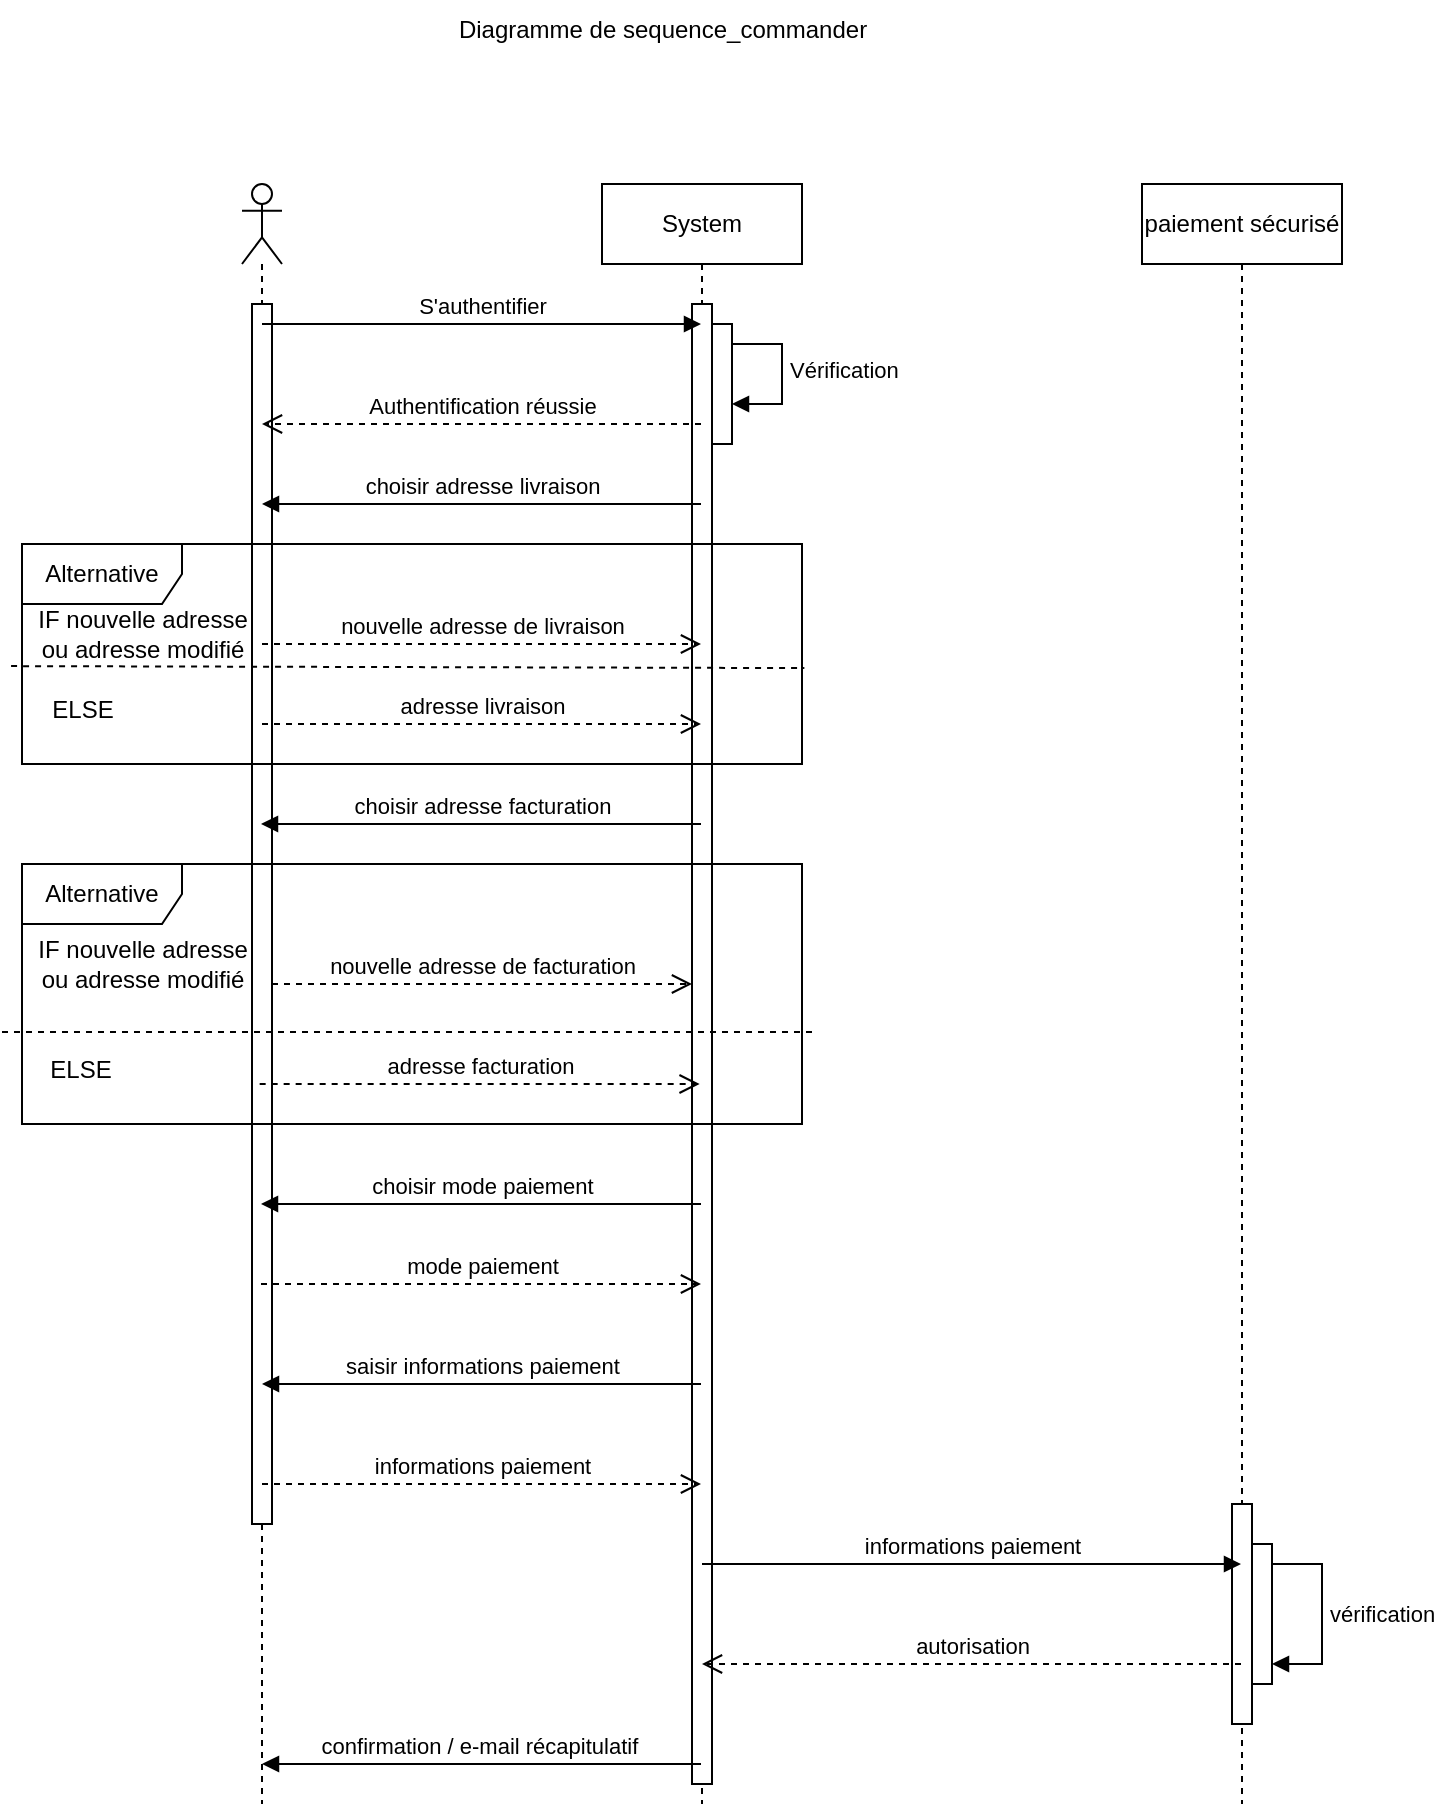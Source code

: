 <mxfile version="21.7.5" type="device">
  <diagram name="Page-1" id="2YBvvXClWsGukQMizWep">
    <mxGraphModel dx="2524" dy="1970" grid="1" gridSize="10" guides="1" tooltips="1" connect="1" arrows="1" fold="1" page="1" pageScale="1" pageWidth="850" pageHeight="1100" math="0" shadow="0">
      <root>
        <mxCell id="0" />
        <mxCell id="1" parent="0" />
        <mxCell id="JWJZoj7f2KtCbUOrZRci-18" value="" style="shape=umlLifeline;perimeter=lifelinePerimeter;whiteSpace=wrap;html=1;container=1;dropTarget=0;collapsible=0;recursiveResize=0;outlineConnect=0;portConstraint=eastwest;newEdgeStyle={&quot;curved&quot;:0,&quot;rounded&quot;:0};participant=umlActor;" parent="1" vertex="1">
          <mxGeometry x="-630" y="-968" width="20" height="810" as="geometry" />
        </mxCell>
        <mxCell id="JWJZoj7f2KtCbUOrZRci-37" value="" style="html=1;points=[[0,0,0,0,5],[0,1,0,0,-5],[1,0,0,0,5],[1,1,0,0,-5]];perimeter=orthogonalPerimeter;outlineConnect=0;targetShapes=umlLifeline;portConstraint=eastwest;newEdgeStyle={&quot;curved&quot;:0,&quot;rounded&quot;:0};" parent="JWJZoj7f2KtCbUOrZRci-18" vertex="1">
          <mxGeometry x="5" y="60" width="10" height="610" as="geometry" />
        </mxCell>
        <mxCell id="JWJZoj7f2KtCbUOrZRci-19" value="System" style="shape=umlLifeline;perimeter=lifelinePerimeter;whiteSpace=wrap;html=1;container=1;dropTarget=0;collapsible=0;recursiveResize=0;outlineConnect=0;portConstraint=eastwest;newEdgeStyle={&quot;curved&quot;:0,&quot;rounded&quot;:0};" parent="1" vertex="1">
          <mxGeometry x="-450" y="-968" width="100" height="810" as="geometry" />
        </mxCell>
        <mxCell id="JWJZoj7f2KtCbUOrZRci-38" value="" style="html=1;points=[[0,0,0,0,5],[0,1,0,0,-5],[1,0,0,0,5],[1,1,0,0,-5]];perimeter=orthogonalPerimeter;outlineConnect=0;targetShapes=umlLifeline;portConstraint=eastwest;newEdgeStyle={&quot;curved&quot;:0,&quot;rounded&quot;:0};" parent="JWJZoj7f2KtCbUOrZRci-19" vertex="1">
          <mxGeometry x="45" y="60" width="10" height="740" as="geometry" />
        </mxCell>
        <mxCell id="JWJZoj7f2KtCbUOrZRci-39" value="" style="html=1;points=[[0,0,0,0,5],[0,1,0,0,-5],[1,0,0,0,5],[1,1,0,0,-5]];perimeter=orthogonalPerimeter;outlineConnect=0;targetShapes=umlLifeline;portConstraint=eastwest;newEdgeStyle={&quot;curved&quot;:0,&quot;rounded&quot;:0};" parent="JWJZoj7f2KtCbUOrZRci-19" vertex="1">
          <mxGeometry x="55" y="70" width="10" height="60" as="geometry" />
        </mxCell>
        <mxCell id="JWJZoj7f2KtCbUOrZRci-40" value="Vérification" style="html=1;align=left;spacingLeft=2;endArrow=block;rounded=0;edgeStyle=orthogonalEdgeStyle;curved=0;rounded=0;exitX=1;exitY=0;exitDx=0;exitDy=5;exitPerimeter=0;" parent="JWJZoj7f2KtCbUOrZRci-19" source="JWJZoj7f2KtCbUOrZRci-39" target="JWJZoj7f2KtCbUOrZRci-39" edge="1">
          <mxGeometry relative="1" as="geometry">
            <mxPoint x="70" y="90" as="sourcePoint" />
            <Array as="points">
              <mxPoint x="65" y="80" />
              <mxPoint x="90" y="80" />
              <mxPoint x="90" y="110" />
            </Array>
          </mxGeometry>
        </mxCell>
        <mxCell id="JWJZoj7f2KtCbUOrZRci-23" value="S&#39;authentifier" style="html=1;verticalAlign=bottom;endArrow=block;curved=0;rounded=0;" parent="1" source="JWJZoj7f2KtCbUOrZRci-18" target="JWJZoj7f2KtCbUOrZRci-19" edge="1">
          <mxGeometry width="80" relative="1" as="geometry">
            <mxPoint x="-30" y="-618" as="sourcePoint" />
            <mxPoint x="50" y="-618" as="targetPoint" />
            <Array as="points">
              <mxPoint x="-520" y="-898" />
            </Array>
          </mxGeometry>
        </mxCell>
        <mxCell id="JWJZoj7f2KtCbUOrZRci-25" value="Authentification réussie" style="html=1;verticalAlign=bottom;endArrow=open;dashed=1;endSize=8;curved=0;rounded=0;" parent="1" source="JWJZoj7f2KtCbUOrZRci-19" target="JWJZoj7f2KtCbUOrZRci-18" edge="1">
          <mxGeometry relative="1" as="geometry">
            <mxPoint x="50" y="-618" as="sourcePoint" />
            <mxPoint x="-30" y="-618" as="targetPoint" />
            <Array as="points">
              <mxPoint x="-500" y="-848" />
            </Array>
          </mxGeometry>
        </mxCell>
        <mxCell id="JWJZoj7f2KtCbUOrZRci-35" value="choisir adresse livraison" style="html=1;verticalAlign=bottom;endArrow=block;curved=0;rounded=0;" parent="1" source="JWJZoj7f2KtCbUOrZRci-19" target="JWJZoj7f2KtCbUOrZRci-18" edge="1">
          <mxGeometry width="80" relative="1" as="geometry">
            <mxPoint x="-30" y="-618" as="sourcePoint" />
            <mxPoint x="50" y="-618" as="targetPoint" />
            <Array as="points">
              <mxPoint x="-520" y="-808" />
            </Array>
            <mxPoint as="offset" />
          </mxGeometry>
        </mxCell>
        <mxCell id="JWJZoj7f2KtCbUOrZRci-41" value="Alternative" style="shape=umlFrame;whiteSpace=wrap;html=1;pointerEvents=0;width=80;height=30;" parent="1" vertex="1">
          <mxGeometry x="-740" y="-788" width="390" height="110" as="geometry" />
        </mxCell>
        <mxCell id="JWJZoj7f2KtCbUOrZRci-42" value="adresse livraison" style="html=1;verticalAlign=bottom;endArrow=open;dashed=1;endSize=8;curved=0;rounded=0;" parent="1" source="JWJZoj7f2KtCbUOrZRci-18" target="JWJZoj7f2KtCbUOrZRci-19" edge="1">
          <mxGeometry relative="1" as="geometry">
            <mxPoint x="90" y="-618" as="sourcePoint" />
            <mxPoint x="10" y="-618" as="targetPoint" />
            <Array as="points">
              <mxPoint x="-520" y="-698" />
            </Array>
            <mxPoint as="offset" />
          </mxGeometry>
        </mxCell>
        <mxCell id="JWJZoj7f2KtCbUOrZRci-43" value="" style="endArrow=none;dashed=1;html=1;rounded=0;exitX=-0.014;exitY=0.555;exitDx=0;exitDy=0;exitPerimeter=0;entryX=1.003;entryY=0.564;entryDx=0;entryDy=0;entryPerimeter=0;" parent="1" source="JWJZoj7f2KtCbUOrZRci-41" target="JWJZoj7f2KtCbUOrZRci-41" edge="1">
          <mxGeometry width="50" height="50" relative="1" as="geometry">
            <mxPoint x="30" y="-598" as="sourcePoint" />
            <mxPoint x="80" y="-648" as="targetPoint" />
          </mxGeometry>
        </mxCell>
        <mxCell id="JWJZoj7f2KtCbUOrZRci-44" value="IF nouvelle adresse&lt;br&gt;ou adresse modifié" style="text;html=1;align=center;verticalAlign=middle;resizable=0;points=[];autosize=1;strokeColor=none;fillColor=none;" parent="1" vertex="1">
          <mxGeometry x="-745" y="-763" width="130" height="40" as="geometry" />
        </mxCell>
        <mxCell id="JWJZoj7f2KtCbUOrZRci-46" value="nouvelle adresse de livraison" style="html=1;verticalAlign=bottom;endArrow=open;dashed=1;endSize=8;curved=0;rounded=0;" parent="1" source="JWJZoj7f2KtCbUOrZRci-18" target="JWJZoj7f2KtCbUOrZRci-19" edge="1">
          <mxGeometry relative="1" as="geometry">
            <mxPoint x="90" y="-618" as="sourcePoint" />
            <mxPoint x="10" y="-618" as="targetPoint" />
            <Array as="points">
              <mxPoint x="-530" y="-738" />
            </Array>
          </mxGeometry>
        </mxCell>
        <mxCell id="JWJZoj7f2KtCbUOrZRci-47" value="ELSE" style="text;html=1;align=center;verticalAlign=middle;resizable=0;points=[];autosize=1;strokeColor=none;fillColor=none;" parent="1" vertex="1">
          <mxGeometry x="-735" y="-720" width="50" height="30" as="geometry" />
        </mxCell>
        <mxCell id="JWJZoj7f2KtCbUOrZRci-48" value="choisir adresse facturation" style="html=1;verticalAlign=bottom;endArrow=block;curved=0;rounded=0;" parent="1" edge="1">
          <mxGeometry width="80" relative="1" as="geometry">
            <mxPoint x="-400.5" y="-648" as="sourcePoint" />
            <mxPoint x="-620.5" y="-648" as="targetPoint" />
          </mxGeometry>
        </mxCell>
        <mxCell id="JWJZoj7f2KtCbUOrZRci-50" value="Alternative" style="shape=umlFrame;whiteSpace=wrap;html=1;pointerEvents=0;width=80;height=30;" parent="1" vertex="1">
          <mxGeometry x="-740" y="-628" width="390" height="130" as="geometry" />
        </mxCell>
        <mxCell id="JWJZoj7f2KtCbUOrZRci-51" value="adresse facturation" style="html=1;verticalAlign=bottom;endArrow=open;dashed=1;endSize=8;curved=0;rounded=0;" parent="1" edge="1">
          <mxGeometry relative="1" as="geometry">
            <mxPoint x="-621.17" y="-518" as="sourcePoint" />
            <mxPoint x="-401.17" y="-518" as="targetPoint" />
            <Array as="points">
              <mxPoint x="-521.17" y="-518" />
            </Array>
            <mxPoint as="offset" />
          </mxGeometry>
        </mxCell>
        <mxCell id="JWJZoj7f2KtCbUOrZRci-52" value="" style="endArrow=none;dashed=1;html=1;rounded=0;entryX=1.013;entryY=0.646;entryDx=0;entryDy=0;entryPerimeter=0;" parent="1" target="JWJZoj7f2KtCbUOrZRci-50" edge="1">
          <mxGeometry width="50" height="50" relative="1" as="geometry">
            <mxPoint x="-750" y="-544" as="sourcePoint" />
            <mxPoint x="78.83" y="-468" as="targetPoint" />
            <Array as="points" />
          </mxGeometry>
        </mxCell>
        <mxCell id="JWJZoj7f2KtCbUOrZRci-53" value="IF nouvelle adresse&lt;br&gt;ou adresse modifié" style="text;html=1;align=center;verticalAlign=middle;resizable=0;points=[];autosize=1;strokeColor=none;fillColor=none;" parent="1" vertex="1">
          <mxGeometry x="-745" y="-598" width="130" height="40" as="geometry" />
        </mxCell>
        <mxCell id="JWJZoj7f2KtCbUOrZRci-54" value="nouvelle adresse de facturation" style="html=1;verticalAlign=bottom;endArrow=open;dashed=1;endSize=8;curved=0;rounded=0;" parent="1" target="JWJZoj7f2KtCbUOrZRci-38" edge="1">
          <mxGeometry relative="1" as="geometry">
            <mxPoint x="-615" y="-568" as="sourcePoint" />
            <mxPoint x="-395" y="-568" as="targetPoint" />
            <Array as="points" />
          </mxGeometry>
        </mxCell>
        <mxCell id="JWJZoj7f2KtCbUOrZRci-55" value="ELSE" style="text;html=1;align=center;verticalAlign=middle;resizable=0;points=[];autosize=1;strokeColor=none;fillColor=none;" parent="1" vertex="1">
          <mxGeometry x="-736.17" y="-540" width="50" height="30" as="geometry" />
        </mxCell>
        <mxCell id="JWJZoj7f2KtCbUOrZRci-60" value="paiement sécurisé" style="shape=umlLifeline;perimeter=lifelinePerimeter;whiteSpace=wrap;html=1;container=1;dropTarget=0;collapsible=0;recursiveResize=0;outlineConnect=0;portConstraint=eastwest;newEdgeStyle={&quot;curved&quot;:0,&quot;rounded&quot;:0};" parent="1" vertex="1">
          <mxGeometry x="-180" y="-968" width="100" height="810" as="geometry" />
        </mxCell>
        <mxCell id="JWJZoj7f2KtCbUOrZRci-70" value="" style="html=1;points=[[0,0,0,0,5],[0,1,0,0,-5],[1,0,0,0,5],[1,1,0,0,-5]];perimeter=orthogonalPerimeter;outlineConnect=0;targetShapes=umlLifeline;portConstraint=eastwest;newEdgeStyle={&quot;curved&quot;:0,&quot;rounded&quot;:0};" parent="JWJZoj7f2KtCbUOrZRci-60" vertex="1">
          <mxGeometry x="45" y="660" width="10" height="110" as="geometry" />
        </mxCell>
        <mxCell id="JWJZoj7f2KtCbUOrZRci-71" value="" style="html=1;points=[[0,0,0,0,5],[0,1,0,0,-5],[1,0,0,0,5],[1,1,0,0,-5]];perimeter=orthogonalPerimeter;outlineConnect=0;targetShapes=umlLifeline;portConstraint=eastwest;newEdgeStyle={&quot;curved&quot;:0,&quot;rounded&quot;:0};" parent="JWJZoj7f2KtCbUOrZRci-60" vertex="1">
          <mxGeometry x="55" y="680" width="10" height="70" as="geometry" />
        </mxCell>
        <mxCell id="JWJZoj7f2KtCbUOrZRci-72" value="vérification" style="html=1;align=left;spacingLeft=2;endArrow=block;rounded=0;edgeStyle=orthogonalEdgeStyle;curved=0;rounded=0;" parent="JWJZoj7f2KtCbUOrZRci-60" source="JWJZoj7f2KtCbUOrZRci-71" target="JWJZoj7f2KtCbUOrZRci-71" edge="1">
          <mxGeometry relative="1" as="geometry">
            <mxPoint x="60" y="690" as="sourcePoint" />
            <Array as="points">
              <mxPoint x="90" y="690" />
              <mxPoint x="90" y="740" />
            </Array>
            <mxPoint as="offset" />
          </mxGeometry>
        </mxCell>
        <mxCell id="JWJZoj7f2KtCbUOrZRci-61" value="choisir mode paiement" style="html=1;verticalAlign=bottom;endArrow=block;curved=0;rounded=0;" parent="1" edge="1">
          <mxGeometry width="80" relative="1" as="geometry">
            <mxPoint x="-400.5" y="-458" as="sourcePoint" />
            <mxPoint x="-620.5" y="-458" as="targetPoint" />
          </mxGeometry>
        </mxCell>
        <mxCell id="JWJZoj7f2KtCbUOrZRci-62" value="mode paiement" style="html=1;verticalAlign=bottom;endArrow=open;dashed=1;endSize=8;curved=0;rounded=0;" parent="1" edge="1">
          <mxGeometry relative="1" as="geometry">
            <mxPoint x="-620.5" y="-418" as="sourcePoint" />
            <mxPoint x="-400.5" y="-418" as="targetPoint" />
            <Array as="points">
              <mxPoint x="-530" y="-418" />
            </Array>
          </mxGeometry>
        </mxCell>
        <mxCell id="JWJZoj7f2KtCbUOrZRci-63" value="informations paiement" style="html=1;verticalAlign=bottom;endArrow=block;curved=0;rounded=0;" parent="1" source="JWJZoj7f2KtCbUOrZRci-19" target="JWJZoj7f2KtCbUOrZRci-60" edge="1">
          <mxGeometry width="80" relative="1" as="geometry">
            <mxPoint x="10" y="-618" as="sourcePoint" />
            <mxPoint x="90" y="-618" as="targetPoint" />
            <Array as="points">
              <mxPoint x="-280" y="-278" />
            </Array>
          </mxGeometry>
        </mxCell>
        <mxCell id="JWJZoj7f2KtCbUOrZRci-64" value="autorisation" style="html=1;verticalAlign=bottom;endArrow=open;dashed=1;endSize=8;curved=0;rounded=0;" parent="1" source="JWJZoj7f2KtCbUOrZRci-60" target="JWJZoj7f2KtCbUOrZRci-19" edge="1">
          <mxGeometry relative="1" as="geometry">
            <mxPoint x="90" y="-498" as="sourcePoint" />
            <mxPoint x="10" y="-498" as="targetPoint" />
            <Array as="points">
              <mxPoint x="-260" y="-228" />
            </Array>
          </mxGeometry>
        </mxCell>
        <mxCell id="JWJZoj7f2KtCbUOrZRci-66" value="saisir informations paiement" style="html=1;verticalAlign=bottom;endArrow=block;curved=0;rounded=0;" parent="1" source="JWJZoj7f2KtCbUOrZRci-19" target="JWJZoj7f2KtCbUOrZRci-18" edge="1">
          <mxGeometry width="80" relative="1" as="geometry">
            <mxPoint x="10" y="-378" as="sourcePoint" />
            <mxPoint x="90" y="-378" as="targetPoint" />
            <Array as="points">
              <mxPoint x="-490" y="-368" />
            </Array>
          </mxGeometry>
        </mxCell>
        <mxCell id="JWJZoj7f2KtCbUOrZRci-67" value="informations paiement" style="html=1;verticalAlign=bottom;endArrow=open;dashed=1;endSize=8;curved=0;rounded=0;" parent="1" source="JWJZoj7f2KtCbUOrZRci-18" target="JWJZoj7f2KtCbUOrZRci-19" edge="1">
          <mxGeometry relative="1" as="geometry">
            <mxPoint x="90" y="-378" as="sourcePoint" />
            <mxPoint x="10" y="-378" as="targetPoint" />
            <Array as="points">
              <mxPoint x="-510" y="-318" />
            </Array>
          </mxGeometry>
        </mxCell>
        <mxCell id="JWJZoj7f2KtCbUOrZRci-68" value="confirmation / e-mail récapitulatif&amp;nbsp;" style="html=1;verticalAlign=bottom;endArrow=block;curved=0;rounded=0;" parent="1" source="JWJZoj7f2KtCbUOrZRci-19" target="JWJZoj7f2KtCbUOrZRci-18" edge="1">
          <mxGeometry width="80" relative="1" as="geometry">
            <mxPoint x="10" y="-138" as="sourcePoint" />
            <mxPoint x="90" y="-138" as="targetPoint" />
            <Array as="points">
              <mxPoint x="-500" y="-178" />
            </Array>
          </mxGeometry>
        </mxCell>
        <mxCell id="D-25L0sgKf-YVh1EjRVx-1" value="Diagramme de sequence_commander" style="text;html=1;align=center;verticalAlign=middle;resizable=0;points=[];autosize=1;strokeColor=none;fillColor=none;" vertex="1" parent="1">
          <mxGeometry x="-535" y="-1060" width="230" height="30" as="geometry" />
        </mxCell>
      </root>
    </mxGraphModel>
  </diagram>
</mxfile>
